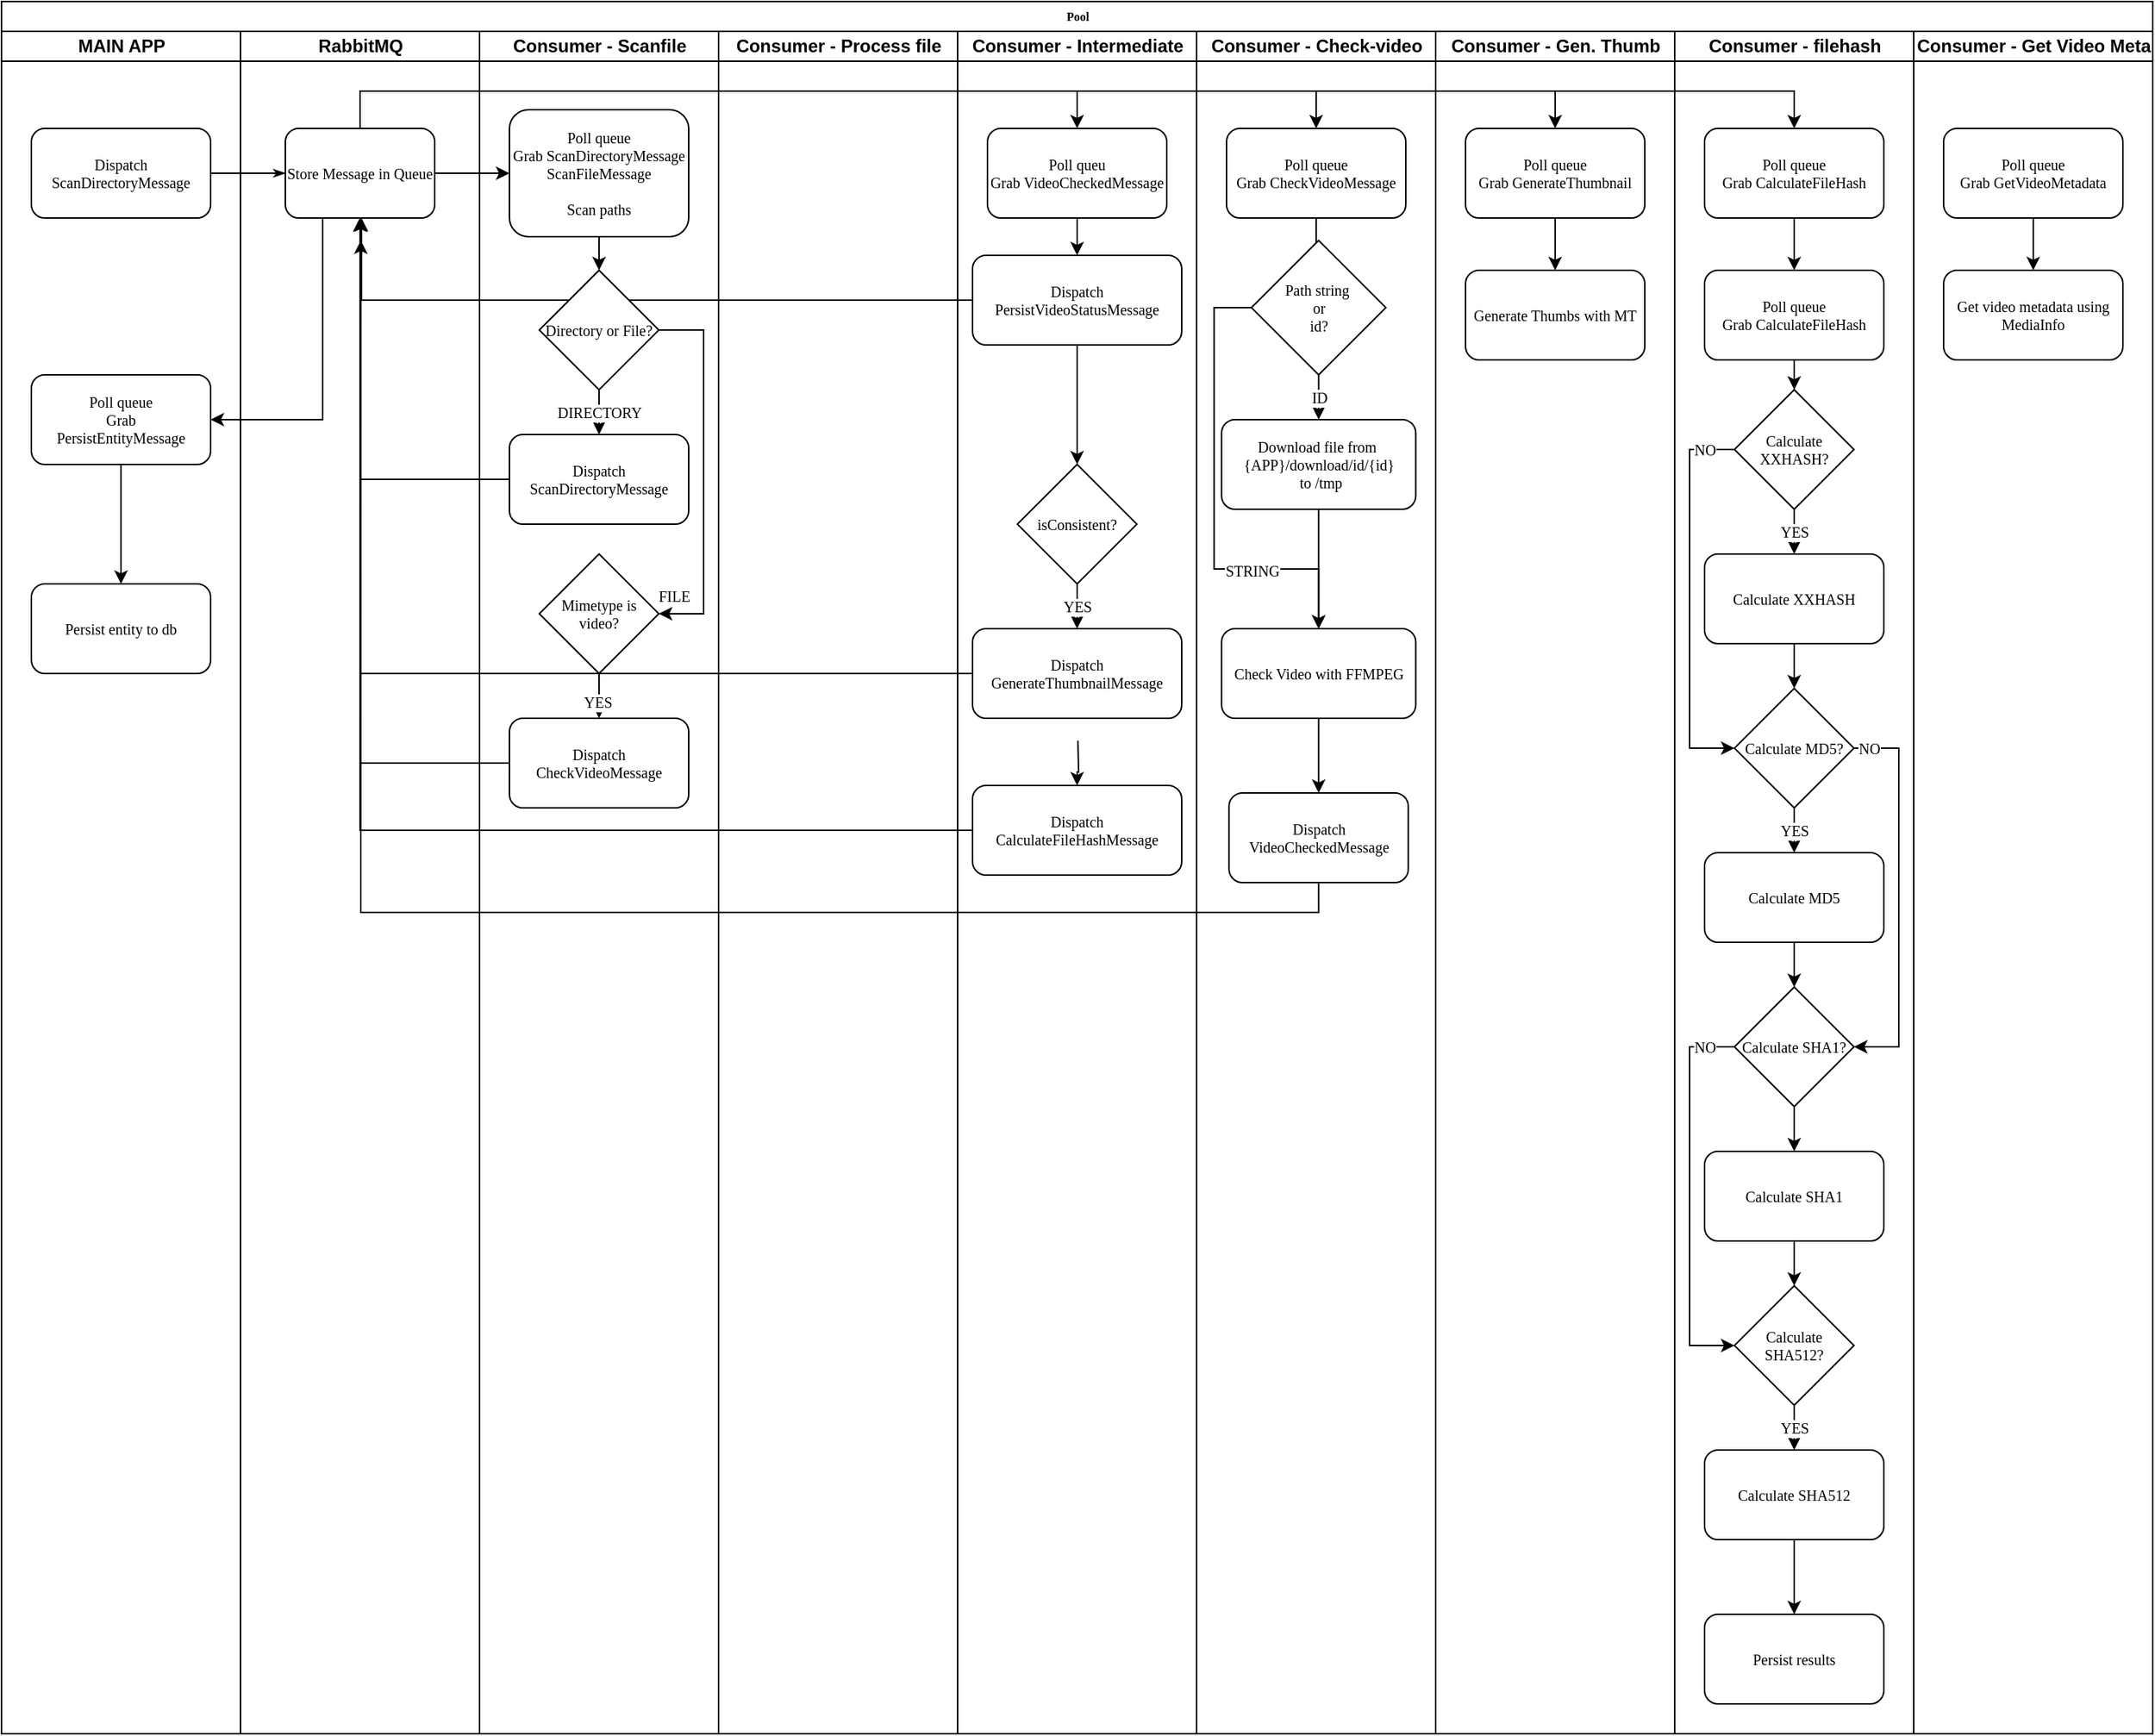<mxfile version="12.4.7" type="github">
  <diagram name="Page-1" id="74e2e168-ea6b-b213-b513-2b3c1d86103e">
    <mxGraphModel dx="1422" dy="794" grid="1" gridSize="10" guides="1" tooltips="1" connect="1" arrows="1" fold="1" page="1" pageScale="1" pageWidth="1100" pageHeight="850" background="#ffffff" math="0" shadow="0">
      <root>
        <mxCell id="0"/>
        <mxCell id="1" parent="0"/>
        <mxCell id="77e6c97f196da883-1" value="Pool" style="swimlane;html=1;childLayout=stackLayout;startSize=20;rounded=0;shadow=0;labelBackgroundColor=none;strokeWidth=1;fontFamily=Verdana;fontSize=8;align=center;" parent="1" vertex="1">
          <mxGeometry x="70" y="40" width="1440" height="1160" as="geometry">
            <mxRectangle x="70" y="40" width="50" height="20" as="alternateBounds"/>
          </mxGeometry>
        </mxCell>
        <mxCell id="qdspiaGit16O1uBQU0Bo-35" style="edgeStyle=orthogonalEdgeStyle;rounded=0;orthogonalLoop=1;jettySize=auto;html=1;fontFamily=Verdana;fontSize=10;exitX=0.5;exitY=1;exitDx=0;exitDy=0;" edge="1" parent="77e6c97f196da883-1" source="qdspiaGit16O1uBQU0Bo-33">
          <mxGeometry relative="1" as="geometry">
            <mxPoint x="821.68" y="575.118" as="sourcePoint"/>
            <mxPoint x="240.529" y="160" as="targetPoint"/>
            <Array as="points">
              <mxPoint x="882" y="610"/>
              <mxPoint x="241" y="610"/>
            </Array>
          </mxGeometry>
        </mxCell>
        <mxCell id="qdspiaGit16O1uBQU0Bo-42" style="edgeStyle=orthogonalEdgeStyle;rounded=0;orthogonalLoop=1;jettySize=auto;html=1;fontFamily=Verdana;fontSize=10;" edge="1" parent="77e6c97f196da883-1" source="qdspiaGit16O1uBQU0Bo-40" target="77e6c97f196da883-11">
          <mxGeometry relative="1" as="geometry">
            <Array as="points">
              <mxPoint x="241" y="200"/>
            </Array>
          </mxGeometry>
        </mxCell>
        <mxCell id="77e6c97f196da883-2" value="MAIN APP" style="swimlane;html=1;startSize=20;" parent="77e6c97f196da883-1" vertex="1">
          <mxGeometry y="20" width="160" height="1140" as="geometry"/>
        </mxCell>
        <mxCell id="77e6c97f196da883-8" value="Dispatch ScanDirectoryMessage" style="rounded=1;whiteSpace=wrap;html=1;shadow=0;labelBackgroundColor=none;strokeWidth=1;fontFamily=Verdana;fontSize=10;align=center;" parent="77e6c97f196da883-2" vertex="1">
          <mxGeometry x="20" y="65" width="120" height="60" as="geometry"/>
        </mxCell>
        <mxCell id="qdspiaGit16O1uBQU0Bo-89" value="" style="edgeStyle=orthogonalEdgeStyle;rounded=0;orthogonalLoop=1;jettySize=auto;html=1;fontFamily=Verdana;fontSize=10;" edge="1" parent="77e6c97f196da883-2" source="qdspiaGit16O1uBQU0Bo-86" target="qdspiaGit16O1uBQU0Bo-88">
          <mxGeometry relative="1" as="geometry"/>
        </mxCell>
        <mxCell id="qdspiaGit16O1uBQU0Bo-86" value="Poll queue&lt;br&gt;Grab&lt;br&gt;PersistEntityMessage" style="rounded=1;whiteSpace=wrap;html=1;fontFamily=Verdana;fontSize=10;" vertex="1" parent="77e6c97f196da883-2">
          <mxGeometry x="20" y="230" width="120" height="60" as="geometry"/>
        </mxCell>
        <mxCell id="qdspiaGit16O1uBQU0Bo-88" value="Persist entity to db" style="rounded=1;whiteSpace=wrap;html=1;fontFamily=Verdana;fontSize=10;" vertex="1" parent="77e6c97f196da883-2">
          <mxGeometry x="20" y="370" width="120" height="60" as="geometry"/>
        </mxCell>
        <mxCell id="77e6c97f196da883-26" style="edgeStyle=orthogonalEdgeStyle;rounded=1;html=1;labelBackgroundColor=none;startArrow=none;startFill=0;startSize=5;endArrow=classicThin;endFill=1;endSize=5;jettySize=auto;orthogonalLoop=1;strokeWidth=1;fontFamily=Verdana;fontSize=8" parent="77e6c97f196da883-1" source="77e6c97f196da883-8" target="77e6c97f196da883-11" edge="1">
          <mxGeometry relative="1" as="geometry"/>
        </mxCell>
        <mxCell id="77e6c97f196da883-3" value="RabbitMQ" style="swimlane;html=1;startSize=20;" parent="77e6c97f196da883-1" vertex="1">
          <mxGeometry x="160" y="20" width="160" height="1140" as="geometry"/>
        </mxCell>
        <mxCell id="77e6c97f196da883-11" value="Store Message in Queue" style="rounded=1;whiteSpace=wrap;html=1;shadow=0;labelBackgroundColor=none;strokeWidth=1;fontFamily=Verdana;fontSize=10;align=center;" parent="77e6c97f196da883-3" vertex="1">
          <mxGeometry x="30" y="65" width="100" height="60" as="geometry"/>
        </mxCell>
        <mxCell id="77e6c97f196da883-4" value="Consumer - Scanfile" style="swimlane;html=1;startSize=20;" parent="77e6c97f196da883-1" vertex="1">
          <mxGeometry x="320" y="20" width="160" height="1140" as="geometry"/>
        </mxCell>
        <mxCell id="qdspiaGit16O1uBQU0Bo-10" value="" style="edgeStyle=orthogonalEdgeStyle;rounded=0;orthogonalLoop=1;jettySize=auto;html=1;fontFamily=Verdana;fontSize=8;" edge="1" parent="77e6c97f196da883-4" source="qdspiaGit16O1uBQU0Bo-5" target="qdspiaGit16O1uBQU0Bo-9">
          <mxGeometry relative="1" as="geometry"/>
        </mxCell>
        <mxCell id="qdspiaGit16O1uBQU0Bo-5" value="Poll queue &lt;br style=&quot;font-size: 10px;&quot;&gt;Grab ScanDirectoryMessage ScanFileMessage&lt;br style=&quot;font-size: 10px;&quot;&gt;&lt;br style=&quot;font-size: 10px;&quot;&gt;Scan paths" style="rounded=1;whiteSpace=wrap;html=1;fontFamily=Verdana;fontSize=10;" vertex="1" parent="77e6c97f196da883-4">
          <mxGeometry x="20" y="52.5" width="120" height="85" as="geometry"/>
        </mxCell>
        <mxCell id="qdspiaGit16O1uBQU0Bo-12" value="DIRECTORY" style="edgeStyle=orthogonalEdgeStyle;rounded=0;orthogonalLoop=1;jettySize=auto;html=1;fontFamily=Verdana;fontSize=10;" edge="1" parent="77e6c97f196da883-4" source="qdspiaGit16O1uBQU0Bo-9" target="qdspiaGit16O1uBQU0Bo-11">
          <mxGeometry relative="1" as="geometry"/>
        </mxCell>
        <mxCell id="qdspiaGit16O1uBQU0Bo-16" style="edgeStyle=orthogonalEdgeStyle;rounded=0;orthogonalLoop=1;jettySize=auto;html=1;fontFamily=Verdana;fontSize=8;" edge="1" parent="77e6c97f196da883-4" source="qdspiaGit16O1uBQU0Bo-9" target="qdspiaGit16O1uBQU0Bo-18">
          <mxGeometry relative="1" as="geometry">
            <mxPoint x="90" y="410" as="targetPoint"/>
            <Array as="points">
              <mxPoint x="150" y="200"/>
              <mxPoint x="150" y="390"/>
            </Array>
          </mxGeometry>
        </mxCell>
        <mxCell id="qdspiaGit16O1uBQU0Bo-17" value="FILE" style="text;html=1;align=center;verticalAlign=middle;resizable=0;points=[];labelBackgroundColor=#ffffff;fontSize=10;fontFamily=Verdana;" vertex="1" connectable="0" parent="qdspiaGit16O1uBQU0Bo-16">
          <mxGeometry x="0.641" y="2" relative="1" as="geometry">
            <mxPoint x="-22" y="3" as="offset"/>
          </mxGeometry>
        </mxCell>
        <mxCell id="qdspiaGit16O1uBQU0Bo-9" value="Directory or File?" style="rhombus;whiteSpace=wrap;html=1;fontFamily=Verdana;fontSize=10;" vertex="1" parent="77e6c97f196da883-4">
          <mxGeometry x="40" y="160" width="80" height="80" as="geometry"/>
        </mxCell>
        <mxCell id="qdspiaGit16O1uBQU0Bo-11" value="Dispatch ScanDirectoryMessage" style="rounded=1;whiteSpace=wrap;html=1;fontFamily=Verdana;fontSize=10;" vertex="1" parent="77e6c97f196da883-4">
          <mxGeometry x="20" y="270" width="120" height="60" as="geometry"/>
        </mxCell>
        <mxCell id="qdspiaGit16O1uBQU0Bo-15" value="Dispatch CheckVideoMessage" style="rounded=1;whiteSpace=wrap;html=1;fontFamily=Verdana;fontSize=10;" vertex="1" parent="77e6c97f196da883-4">
          <mxGeometry x="20" y="460" width="120" height="60" as="geometry"/>
        </mxCell>
        <mxCell id="qdspiaGit16O1uBQU0Bo-19" style="edgeStyle=orthogonalEdgeStyle;rounded=0;orthogonalLoop=1;jettySize=auto;html=1;fontFamily=Verdana;fontSize=10;" edge="1" parent="77e6c97f196da883-4" source="qdspiaGit16O1uBQU0Bo-18" target="qdspiaGit16O1uBQU0Bo-15">
          <mxGeometry relative="1" as="geometry"/>
        </mxCell>
        <mxCell id="qdspiaGit16O1uBQU0Bo-20" value="YES" style="text;html=1;align=center;verticalAlign=middle;resizable=0;points=[];labelBackgroundColor=#ffffff;fontSize=10;fontFamily=Verdana;" vertex="1" connectable="0" parent="qdspiaGit16O1uBQU0Bo-19">
          <mxGeometry x="-0.25" y="-1" relative="1" as="geometry">
            <mxPoint as="offset"/>
          </mxGeometry>
        </mxCell>
        <mxCell id="qdspiaGit16O1uBQU0Bo-18" value="Mimetype is video?" style="rhombus;whiteSpace=wrap;html=1;fontFamily=Verdana;fontSize=10;" vertex="1" parent="77e6c97f196da883-4">
          <mxGeometry x="40" y="350" width="80" height="80" as="geometry"/>
        </mxCell>
        <mxCell id="77e6c97f196da883-5" value="Consumer - Process file" style="swimlane;html=1;startSize=20;" parent="77e6c97f196da883-1" vertex="1">
          <mxGeometry x="480" y="20" width="160" height="1140" as="geometry">
            <mxRectangle x="480" y="20" width="30" height="1430" as="alternateBounds"/>
          </mxGeometry>
        </mxCell>
        <mxCell id="77e6c97f196da883-6" value="Consumer - Intermediate" style="swimlane;html=1;startSize=20;" parent="77e6c97f196da883-1" vertex="1">
          <mxGeometry x="640" y="20" width="160" height="1140" as="geometry">
            <mxRectangle x="640" y="20" width="30" height="1430" as="alternateBounds"/>
          </mxGeometry>
        </mxCell>
        <mxCell id="qdspiaGit16O1uBQU0Bo-41" value="" style="edgeStyle=orthogonalEdgeStyle;rounded=0;orthogonalLoop=1;jettySize=auto;html=1;fontFamily=Verdana;fontSize=10;" edge="1" parent="77e6c97f196da883-6" source="qdspiaGit16O1uBQU0Bo-38" target="qdspiaGit16O1uBQU0Bo-40">
          <mxGeometry relative="1" as="geometry"/>
        </mxCell>
        <mxCell id="qdspiaGit16O1uBQU0Bo-38" value="Poll queu&lt;br&gt;Grab VideoCheckedMessage" style="rounded=1;whiteSpace=wrap;html=1;fontFamily=Verdana;fontSize=10;" vertex="1" parent="77e6c97f196da883-6">
          <mxGeometry x="20" y="65" width="120" height="60" as="geometry"/>
        </mxCell>
        <mxCell id="qdspiaGit16O1uBQU0Bo-44" value="" style="edgeStyle=orthogonalEdgeStyle;rounded=0;orthogonalLoop=1;jettySize=auto;html=1;fontFamily=Verdana;fontSize=10;" edge="1" parent="77e6c97f196da883-6" source="qdspiaGit16O1uBQU0Bo-40" target="qdspiaGit16O1uBQU0Bo-43">
          <mxGeometry relative="1" as="geometry"/>
        </mxCell>
        <mxCell id="qdspiaGit16O1uBQU0Bo-40" value="Dispatch PersistVideoStatusMessage" style="rounded=1;whiteSpace=wrap;html=1;fontFamily=Verdana;fontSize=10;" vertex="1" parent="77e6c97f196da883-6">
          <mxGeometry x="10" y="150" width="140" height="60" as="geometry"/>
        </mxCell>
        <mxCell id="qdspiaGit16O1uBQU0Bo-48" value="YES" style="edgeStyle=orthogonalEdgeStyle;rounded=0;orthogonalLoop=1;jettySize=auto;html=1;fontFamily=Verdana;fontSize=10;" edge="1" parent="77e6c97f196da883-6" source="qdspiaGit16O1uBQU0Bo-43" target="qdspiaGit16O1uBQU0Bo-45">
          <mxGeometry relative="1" as="geometry"/>
        </mxCell>
        <mxCell id="qdspiaGit16O1uBQU0Bo-43" value="isConsistent?" style="rhombus;whiteSpace=wrap;html=1;fontFamily=Verdana;fontSize=10;" vertex="1" parent="77e6c97f196da883-6">
          <mxGeometry x="40" y="290" width="80" height="80" as="geometry"/>
        </mxCell>
        <mxCell id="qdspiaGit16O1uBQU0Bo-47" value="" style="edgeStyle=orthogonalEdgeStyle;rounded=0;orthogonalLoop=1;jettySize=auto;html=1;fontFamily=Verdana;fontSize=10;" edge="1" parent="77e6c97f196da883-6" target="qdspiaGit16O1uBQU0Bo-46">
          <mxGeometry relative="1" as="geometry">
            <mxPoint x="80.529" y="475.0" as="sourcePoint"/>
          </mxGeometry>
        </mxCell>
        <mxCell id="qdspiaGit16O1uBQU0Bo-45" value="Dispatch GenerateThumbnailMessage" style="rounded=1;whiteSpace=wrap;html=1;fontFamily=Verdana;fontSize=10;" vertex="1" parent="77e6c97f196da883-6">
          <mxGeometry x="10" y="400" width="140" height="60" as="geometry"/>
        </mxCell>
        <mxCell id="qdspiaGit16O1uBQU0Bo-46" value="Dispatch CalculateFileHashMessage" style="rounded=1;whiteSpace=wrap;html=1;fontFamily=Verdana;fontSize=10;" vertex="1" parent="77e6c97f196da883-6">
          <mxGeometry x="10" y="505" width="140" height="60" as="geometry"/>
        </mxCell>
        <mxCell id="77e6c97f196da883-7" value="Consumer - Check-video" style="swimlane;html=1;startSize=20;" parent="77e6c97f196da883-1" vertex="1">
          <mxGeometry x="800" y="20" width="160" height="1140" as="geometry"/>
        </mxCell>
        <mxCell id="qdspiaGit16O1uBQU0Bo-25" value="" style="edgeStyle=orthogonalEdgeStyle;rounded=0;orthogonalLoop=1;jettySize=auto;html=1;fontFamily=Verdana;fontSize=10;" edge="1" parent="77e6c97f196da883-7" source="qdspiaGit16O1uBQU0Bo-22" target="qdspiaGit16O1uBQU0Bo-24">
          <mxGeometry relative="1" as="geometry"/>
        </mxCell>
        <mxCell id="qdspiaGit16O1uBQU0Bo-22" value="Poll queue&lt;br&gt;Grab CheckVideoMessage" style="rounded=1;whiteSpace=wrap;html=1;fontFamily=Verdana;fontSize=10;" vertex="1" parent="77e6c97f196da883-7">
          <mxGeometry x="20" y="65" width="120" height="60" as="geometry"/>
        </mxCell>
        <mxCell id="qdspiaGit16O1uBQU0Bo-27" value="ID" style="edgeStyle=orthogonalEdgeStyle;rounded=0;orthogonalLoop=1;jettySize=auto;html=1;fontFamily=Verdana;fontSize=10;" edge="1" parent="77e6c97f196da883-7" source="qdspiaGit16O1uBQU0Bo-24" target="qdspiaGit16O1uBQU0Bo-26">
          <mxGeometry relative="1" as="geometry"/>
        </mxCell>
        <mxCell id="qdspiaGit16O1uBQU0Bo-31" style="edgeStyle=orthogonalEdgeStyle;rounded=0;orthogonalLoop=1;jettySize=auto;html=1;fontFamily=Verdana;fontSize=10;entryX=0.5;entryY=0;entryDx=0;entryDy=0;" edge="1" parent="77e6c97f196da883-7" source="qdspiaGit16O1uBQU0Bo-24" target="qdspiaGit16O1uBQU0Bo-28">
          <mxGeometry relative="1" as="geometry">
            <mxPoint x="36.68" y="370" as="targetPoint"/>
            <Array as="points">
              <mxPoint x="11.68" y="185"/>
              <mxPoint x="11.68" y="360"/>
              <mxPoint x="81.68" y="360"/>
            </Array>
          </mxGeometry>
        </mxCell>
        <mxCell id="qdspiaGit16O1uBQU0Bo-32" value="STRING" style="text;html=1;align=center;verticalAlign=middle;resizable=0;points=[];labelBackgroundColor=#ffffff;fontSize=10;fontFamily=Verdana;" vertex="1" connectable="0" parent="qdspiaGit16O1uBQU0Bo-31">
          <mxGeometry x="-0.692" y="3" relative="1" as="geometry">
            <mxPoint x="22" y="153.17" as="offset"/>
          </mxGeometry>
        </mxCell>
        <mxCell id="qdspiaGit16O1uBQU0Bo-24" value="Path string&amp;nbsp;&lt;br&gt;or&lt;br&gt;id?" style="rhombus;whiteSpace=wrap;html=1;fontFamily=Verdana;fontSize=10;" vertex="1" parent="77e6c97f196da883-7">
          <mxGeometry x="36.68" y="140" width="90" height="90" as="geometry"/>
        </mxCell>
        <mxCell id="qdspiaGit16O1uBQU0Bo-29" value="" style="edgeStyle=orthogonalEdgeStyle;rounded=0;orthogonalLoop=1;jettySize=auto;html=1;fontFamily=Verdana;fontSize=10;" edge="1" parent="77e6c97f196da883-7" source="qdspiaGit16O1uBQU0Bo-26" target="qdspiaGit16O1uBQU0Bo-28">
          <mxGeometry relative="1" as="geometry"/>
        </mxCell>
        <mxCell id="qdspiaGit16O1uBQU0Bo-26" value="Download file from&amp;nbsp;&lt;br&gt;{APP}/download/id/{id}&lt;br&gt;&amp;nbsp;to /tmp" style="rounded=1;whiteSpace=wrap;html=1;fontFamily=Verdana;fontSize=10;" vertex="1" parent="77e6c97f196da883-7">
          <mxGeometry x="16.68" y="260" width="130" height="60" as="geometry"/>
        </mxCell>
        <mxCell id="qdspiaGit16O1uBQU0Bo-34" value="" style="edgeStyle=orthogonalEdgeStyle;rounded=0;orthogonalLoop=1;jettySize=auto;html=1;fontFamily=Verdana;fontSize=10;" edge="1" parent="77e6c97f196da883-7" source="qdspiaGit16O1uBQU0Bo-28" target="qdspiaGit16O1uBQU0Bo-33">
          <mxGeometry relative="1" as="geometry"/>
        </mxCell>
        <mxCell id="qdspiaGit16O1uBQU0Bo-28" value="Check Video with FFMPEG" style="rounded=1;whiteSpace=wrap;html=1;fontFamily=Verdana;fontSize=10;" vertex="1" parent="77e6c97f196da883-7">
          <mxGeometry x="16.68" y="400" width="130" height="60" as="geometry"/>
        </mxCell>
        <mxCell id="qdspiaGit16O1uBQU0Bo-33" value="Dispatch VideoCheckedMessage" style="rounded=1;whiteSpace=wrap;html=1;fontFamily=Verdana;fontSize=10;" vertex="1" parent="77e6c97f196da883-7">
          <mxGeometry x="21.68" y="510" width="120" height="60" as="geometry"/>
        </mxCell>
        <mxCell id="qdspiaGit16O1uBQU0Bo-1" value="Consumer - Gen. Thumb" style="swimlane;html=1;startSize=20;" vertex="1" parent="77e6c97f196da883-1">
          <mxGeometry x="960" y="20" width="160" height="1140" as="geometry"/>
        </mxCell>
        <mxCell id="qdspiaGit16O1uBQU0Bo-55" value="" style="edgeStyle=orthogonalEdgeStyle;rounded=0;orthogonalLoop=1;jettySize=auto;html=1;fontFamily=Verdana;fontSize=10;" edge="1" parent="qdspiaGit16O1uBQU0Bo-1" source="qdspiaGit16O1uBQU0Bo-52" target="qdspiaGit16O1uBQU0Bo-54">
          <mxGeometry relative="1" as="geometry"/>
        </mxCell>
        <mxCell id="qdspiaGit16O1uBQU0Bo-52" value="Poll queue&lt;br&gt;Grab GenerateThumbnail" style="rounded=1;whiteSpace=wrap;html=1;fontFamily=Verdana;fontSize=10;" vertex="1" parent="qdspiaGit16O1uBQU0Bo-1">
          <mxGeometry x="20" y="65" width="120" height="60" as="geometry"/>
        </mxCell>
        <mxCell id="qdspiaGit16O1uBQU0Bo-54" value="Generate Thumbs with MT" style="rounded=1;whiteSpace=wrap;html=1;fontFamily=Verdana;fontSize=10;" vertex="1" parent="qdspiaGit16O1uBQU0Bo-1">
          <mxGeometry x="20" y="160" width="120" height="60" as="geometry"/>
        </mxCell>
        <mxCell id="qdspiaGit16O1uBQU0Bo-6" value="" style="edgeStyle=orthogonalEdgeStyle;rounded=0;orthogonalLoop=1;jettySize=auto;html=1;fontFamily=Verdana;fontSize=8;" edge="1" parent="77e6c97f196da883-1" source="77e6c97f196da883-11" target="qdspiaGit16O1uBQU0Bo-5">
          <mxGeometry relative="1" as="geometry"/>
        </mxCell>
        <mxCell id="qdspiaGit16O1uBQU0Bo-13" style="edgeStyle=orthogonalEdgeStyle;rounded=0;orthogonalLoop=1;jettySize=auto;html=1;fontFamily=Verdana;fontSize=8;" edge="1" parent="77e6c97f196da883-1" source="qdspiaGit16O1uBQU0Bo-11" target="77e6c97f196da883-11">
          <mxGeometry relative="1" as="geometry"/>
        </mxCell>
        <mxCell id="qdspiaGit16O1uBQU0Bo-21" style="edgeStyle=orthogonalEdgeStyle;rounded=0;orthogonalLoop=1;jettySize=auto;html=1;entryX=0.5;entryY=1;entryDx=0;entryDy=0;fontFamily=Verdana;fontSize=10;" edge="1" parent="77e6c97f196da883-1" source="qdspiaGit16O1uBQU0Bo-15" target="77e6c97f196da883-11">
          <mxGeometry relative="1" as="geometry"/>
        </mxCell>
        <mxCell id="qdspiaGit16O1uBQU0Bo-23" style="edgeStyle=orthogonalEdgeStyle;rounded=0;orthogonalLoop=1;jettySize=auto;html=1;fontFamily=Verdana;fontSize=10;entryX=0.5;entryY=0;entryDx=0;entryDy=0;" edge="1" parent="77e6c97f196da883-1" source="77e6c97f196da883-11" target="qdspiaGit16O1uBQU0Bo-22">
          <mxGeometry relative="1" as="geometry">
            <Array as="points">
              <mxPoint x="240" y="60"/>
              <mxPoint x="880" y="60"/>
            </Array>
          </mxGeometry>
        </mxCell>
        <mxCell id="qdspiaGit16O1uBQU0Bo-39" style="edgeStyle=orthogonalEdgeStyle;rounded=0;orthogonalLoop=1;jettySize=auto;html=1;entryX=0.5;entryY=0;entryDx=0;entryDy=0;fontFamily=Verdana;fontSize=10;" edge="1" parent="77e6c97f196da883-1" source="77e6c97f196da883-11" target="qdspiaGit16O1uBQU0Bo-38">
          <mxGeometry relative="1" as="geometry">
            <Array as="points">
              <mxPoint x="240" y="60"/>
              <mxPoint x="720" y="60"/>
            </Array>
          </mxGeometry>
        </mxCell>
        <mxCell id="qdspiaGit16O1uBQU0Bo-49" style="edgeStyle=orthogonalEdgeStyle;rounded=0;orthogonalLoop=1;jettySize=auto;html=1;entryX=0.5;entryY=1;entryDx=0;entryDy=0;fontFamily=Verdana;fontSize=10;" edge="1" parent="77e6c97f196da883-1" source="qdspiaGit16O1uBQU0Bo-45" target="77e6c97f196da883-11">
          <mxGeometry relative="1" as="geometry"/>
        </mxCell>
        <mxCell id="qdspiaGit16O1uBQU0Bo-50" style="edgeStyle=orthogonalEdgeStyle;rounded=0;orthogonalLoop=1;jettySize=auto;html=1;fontFamily=Verdana;fontSize=10;" edge="1" parent="77e6c97f196da883-1" source="qdspiaGit16O1uBQU0Bo-46" target="77e6c97f196da883-11">
          <mxGeometry relative="1" as="geometry"/>
        </mxCell>
        <mxCell id="qdspiaGit16O1uBQU0Bo-53" style="edgeStyle=orthogonalEdgeStyle;rounded=0;orthogonalLoop=1;jettySize=auto;html=1;entryX=0.5;entryY=0;entryDx=0;entryDy=0;fontFamily=Verdana;fontSize=10;" edge="1" parent="77e6c97f196da883-1" source="77e6c97f196da883-11" target="qdspiaGit16O1uBQU0Bo-52">
          <mxGeometry relative="1" as="geometry">
            <Array as="points">
              <mxPoint x="240" y="60"/>
              <mxPoint x="1040" y="60"/>
            </Array>
          </mxGeometry>
        </mxCell>
        <mxCell id="qdspiaGit16O1uBQU0Bo-57" style="edgeStyle=orthogonalEdgeStyle;rounded=0;orthogonalLoop=1;jettySize=auto;html=1;fontFamily=Verdana;fontSize=10;" edge="1" parent="77e6c97f196da883-1" source="77e6c97f196da883-11" target="qdspiaGit16O1uBQU0Bo-56">
          <mxGeometry relative="1" as="geometry">
            <Array as="points">
              <mxPoint x="240" y="60"/>
              <mxPoint x="1200" y="60"/>
            </Array>
          </mxGeometry>
        </mxCell>
        <mxCell id="qdspiaGit16O1uBQU0Bo-3" value="Consumer - filehash" style="swimlane;html=1;startSize=20;" vertex="1" parent="77e6c97f196da883-1">
          <mxGeometry x="1120" y="20" width="160" height="1140" as="geometry"/>
        </mxCell>
        <mxCell id="qdspiaGit16O1uBQU0Bo-59" value="" style="edgeStyle=orthogonalEdgeStyle;rounded=0;orthogonalLoop=1;jettySize=auto;html=1;fontFamily=Verdana;fontSize=10;" edge="1" parent="qdspiaGit16O1uBQU0Bo-3" source="qdspiaGit16O1uBQU0Bo-56" target="qdspiaGit16O1uBQU0Bo-58">
          <mxGeometry relative="1" as="geometry"/>
        </mxCell>
        <mxCell id="qdspiaGit16O1uBQU0Bo-56" value="Poll queue&lt;br&gt;Grab CalculateFileHash" style="rounded=1;whiteSpace=wrap;html=1;fontFamily=Verdana;fontSize=10;" vertex="1" parent="qdspiaGit16O1uBQU0Bo-3">
          <mxGeometry x="20" y="65" width="120" height="60" as="geometry"/>
        </mxCell>
        <mxCell id="qdspiaGit16O1uBQU0Bo-72" value="" style="edgeStyle=orthogonalEdgeStyle;rounded=0;orthogonalLoop=1;jettySize=auto;html=1;fontFamily=Verdana;fontSize=10;" edge="1" parent="qdspiaGit16O1uBQU0Bo-3" source="qdspiaGit16O1uBQU0Bo-58" target="qdspiaGit16O1uBQU0Bo-60">
          <mxGeometry relative="1" as="geometry"/>
        </mxCell>
        <mxCell id="qdspiaGit16O1uBQU0Bo-58" value="Poll queue&lt;br&gt;Grab CalculateFileHash" style="rounded=1;whiteSpace=wrap;html=1;fontFamily=Verdana;fontSize=10;" vertex="1" parent="qdspiaGit16O1uBQU0Bo-3">
          <mxGeometry x="20" y="160" width="120" height="60" as="geometry"/>
        </mxCell>
        <mxCell id="qdspiaGit16O1uBQU0Bo-73" value="YES" style="edgeStyle=orthogonalEdgeStyle;rounded=0;orthogonalLoop=1;jettySize=auto;html=1;fontFamily=Verdana;fontSize=10;" edge="1" parent="qdspiaGit16O1uBQU0Bo-3" source="qdspiaGit16O1uBQU0Bo-60" target="qdspiaGit16O1uBQU0Bo-61">
          <mxGeometry relative="1" as="geometry"/>
        </mxCell>
        <mxCell id="qdspiaGit16O1uBQU0Bo-78" style="edgeStyle=orthogonalEdgeStyle;rounded=0;orthogonalLoop=1;jettySize=auto;html=1;entryX=0;entryY=0.5;entryDx=0;entryDy=0;fontFamily=Verdana;fontSize=10;" edge="1" parent="qdspiaGit16O1uBQU0Bo-3" source="qdspiaGit16O1uBQU0Bo-60" target="qdspiaGit16O1uBQU0Bo-62">
          <mxGeometry relative="1" as="geometry">
            <Array as="points">
              <mxPoint x="10" y="280"/>
              <mxPoint x="10" y="480"/>
            </Array>
          </mxGeometry>
        </mxCell>
        <mxCell id="qdspiaGit16O1uBQU0Bo-79" value="NO" style="text;html=1;align=center;verticalAlign=middle;resizable=0;points=[];labelBackgroundColor=#ffffff;fontSize=10;fontFamily=Verdana;" vertex="1" connectable="0" parent="qdspiaGit16O1uBQU0Bo-78">
          <mxGeometry x="0.339" y="2" relative="1" as="geometry">
            <mxPoint x="8" y="-144" as="offset"/>
          </mxGeometry>
        </mxCell>
        <mxCell id="qdspiaGit16O1uBQU0Bo-60" value="Calculate&lt;br&gt;XXHASH?" style="rhombus;whiteSpace=wrap;html=1;fontFamily=Verdana;fontSize=10;" vertex="1" parent="qdspiaGit16O1uBQU0Bo-3">
          <mxGeometry x="40" y="240" width="80" height="80" as="geometry"/>
        </mxCell>
        <mxCell id="qdspiaGit16O1uBQU0Bo-74" value="" style="edgeStyle=orthogonalEdgeStyle;rounded=0;orthogonalLoop=1;jettySize=auto;html=1;fontFamily=Verdana;fontSize=10;" edge="1" parent="qdspiaGit16O1uBQU0Bo-3" source="qdspiaGit16O1uBQU0Bo-61" target="qdspiaGit16O1uBQU0Bo-62">
          <mxGeometry relative="1" as="geometry"/>
        </mxCell>
        <mxCell id="qdspiaGit16O1uBQU0Bo-61" value="Calculate XXHASH" style="rounded=1;whiteSpace=wrap;html=1;fontFamily=Verdana;fontSize=10;" vertex="1" parent="qdspiaGit16O1uBQU0Bo-3">
          <mxGeometry x="20" y="350" width="120" height="60" as="geometry"/>
        </mxCell>
        <mxCell id="qdspiaGit16O1uBQU0Bo-75" value="YES" style="edgeStyle=orthogonalEdgeStyle;rounded=0;orthogonalLoop=1;jettySize=auto;html=1;fontFamily=Verdana;fontSize=10;" edge="1" parent="qdspiaGit16O1uBQU0Bo-3" source="qdspiaGit16O1uBQU0Bo-62" target="qdspiaGit16O1uBQU0Bo-63">
          <mxGeometry relative="1" as="geometry"/>
        </mxCell>
        <mxCell id="qdspiaGit16O1uBQU0Bo-80" value="NO" style="edgeStyle=orthogonalEdgeStyle;rounded=0;orthogonalLoop=1;jettySize=auto;html=1;entryX=1;entryY=0.5;entryDx=0;entryDy=0;fontFamily=Verdana;fontSize=10;" edge="1" parent="qdspiaGit16O1uBQU0Bo-3" source="qdspiaGit16O1uBQU0Bo-62" target="qdspiaGit16O1uBQU0Bo-64">
          <mxGeometry x="-0.923" relative="1" as="geometry">
            <Array as="points">
              <mxPoint x="150" y="480"/>
              <mxPoint x="150" y="680"/>
            </Array>
            <mxPoint as="offset"/>
          </mxGeometry>
        </mxCell>
        <mxCell id="qdspiaGit16O1uBQU0Bo-62" value="Calculate MD5?" style="rhombus;whiteSpace=wrap;html=1;fontFamily=Verdana;fontSize=10;" vertex="1" parent="qdspiaGit16O1uBQU0Bo-3">
          <mxGeometry x="40" y="440" width="80" height="80" as="geometry"/>
        </mxCell>
        <mxCell id="qdspiaGit16O1uBQU0Bo-76" value="" style="edgeStyle=orthogonalEdgeStyle;rounded=0;orthogonalLoop=1;jettySize=auto;html=1;fontFamily=Verdana;fontSize=10;" edge="1" parent="qdspiaGit16O1uBQU0Bo-3" source="qdspiaGit16O1uBQU0Bo-63" target="qdspiaGit16O1uBQU0Bo-64">
          <mxGeometry relative="1" as="geometry"/>
        </mxCell>
        <mxCell id="qdspiaGit16O1uBQU0Bo-63" value="Calculate MD5" style="rounded=1;whiteSpace=wrap;html=1;fontFamily=Verdana;fontSize=10;" vertex="1" parent="qdspiaGit16O1uBQU0Bo-3">
          <mxGeometry x="20" y="550" width="120" height="60" as="geometry"/>
        </mxCell>
        <mxCell id="qdspiaGit16O1uBQU0Bo-77" value="" style="edgeStyle=orthogonalEdgeStyle;rounded=0;orthogonalLoop=1;jettySize=auto;html=1;fontFamily=Verdana;fontSize=10;" edge="1" parent="qdspiaGit16O1uBQU0Bo-3" source="qdspiaGit16O1uBQU0Bo-64" target="qdspiaGit16O1uBQU0Bo-65">
          <mxGeometry relative="1" as="geometry"/>
        </mxCell>
        <mxCell id="qdspiaGit16O1uBQU0Bo-81" value="NO" style="edgeStyle=orthogonalEdgeStyle;rounded=0;orthogonalLoop=1;jettySize=auto;html=1;entryX=0;entryY=0.5;entryDx=0;entryDy=0;fontFamily=Verdana;fontSize=10;" edge="1" parent="qdspiaGit16O1uBQU0Bo-3" source="qdspiaGit16O1uBQU0Bo-64" target="qdspiaGit16O1uBQU0Bo-66">
          <mxGeometry x="-0.846" relative="1" as="geometry">
            <Array as="points">
              <mxPoint x="10" y="680"/>
              <mxPoint x="10" y="880"/>
            </Array>
            <mxPoint as="offset"/>
          </mxGeometry>
        </mxCell>
        <mxCell id="qdspiaGit16O1uBQU0Bo-64" value="Calculate SHA1?" style="rhombus;whiteSpace=wrap;html=1;fontFamily=Verdana;fontSize=10;" vertex="1" parent="qdspiaGit16O1uBQU0Bo-3">
          <mxGeometry x="40" y="640" width="80" height="80" as="geometry"/>
        </mxCell>
        <mxCell id="qdspiaGit16O1uBQU0Bo-71" value="" style="edgeStyle=orthogonalEdgeStyle;rounded=0;orthogonalLoop=1;jettySize=auto;html=1;fontFamily=Verdana;fontSize=10;" edge="1" parent="qdspiaGit16O1uBQU0Bo-3" source="qdspiaGit16O1uBQU0Bo-65" target="qdspiaGit16O1uBQU0Bo-66">
          <mxGeometry relative="1" as="geometry"/>
        </mxCell>
        <mxCell id="qdspiaGit16O1uBQU0Bo-65" value="Calculate SHA1" style="rounded=1;whiteSpace=wrap;html=1;fontFamily=Verdana;fontSize=10;" vertex="1" parent="qdspiaGit16O1uBQU0Bo-3">
          <mxGeometry x="20" y="750" width="120" height="60" as="geometry"/>
        </mxCell>
        <mxCell id="qdspiaGit16O1uBQU0Bo-70" value="YES" style="edgeStyle=orthogonalEdgeStyle;rounded=0;orthogonalLoop=1;jettySize=auto;html=1;fontFamily=Verdana;fontSize=10;" edge="1" parent="qdspiaGit16O1uBQU0Bo-3" source="qdspiaGit16O1uBQU0Bo-66" target="qdspiaGit16O1uBQU0Bo-67">
          <mxGeometry relative="1" as="geometry"/>
        </mxCell>
        <mxCell id="qdspiaGit16O1uBQU0Bo-66" value="Calculate SHA512?" style="rhombus;whiteSpace=wrap;html=1;fontFamily=Verdana;fontSize=10;" vertex="1" parent="qdspiaGit16O1uBQU0Bo-3">
          <mxGeometry x="40" y="840" width="80" height="80" as="geometry"/>
        </mxCell>
        <mxCell id="qdspiaGit16O1uBQU0Bo-69" value="" style="edgeStyle=orthogonalEdgeStyle;rounded=0;orthogonalLoop=1;jettySize=auto;html=1;fontFamily=Verdana;fontSize=10;" edge="1" parent="qdspiaGit16O1uBQU0Bo-3" source="qdspiaGit16O1uBQU0Bo-67" target="qdspiaGit16O1uBQU0Bo-68">
          <mxGeometry relative="1" as="geometry"/>
        </mxCell>
        <mxCell id="qdspiaGit16O1uBQU0Bo-67" value="Calculate SHA512" style="rounded=1;whiteSpace=wrap;html=1;fontFamily=Verdana;fontSize=10;" vertex="1" parent="qdspiaGit16O1uBQU0Bo-3">
          <mxGeometry x="20" y="950" width="120" height="60" as="geometry"/>
        </mxCell>
        <mxCell id="qdspiaGit16O1uBQU0Bo-68" value="Persist results" style="rounded=1;whiteSpace=wrap;html=1;fontFamily=Verdana;fontSize=10;" vertex="1" parent="qdspiaGit16O1uBQU0Bo-3">
          <mxGeometry x="20" y="1060" width="120" height="60" as="geometry"/>
        </mxCell>
        <mxCell id="qdspiaGit16O1uBQU0Bo-82" value="Consumer - Get Video Meta" style="swimlane;html=1;startSize=20;" vertex="1" parent="77e6c97f196da883-1">
          <mxGeometry x="1280" y="20" width="160" height="1140" as="geometry"/>
        </mxCell>
        <mxCell id="qdspiaGit16O1uBQU0Bo-83" value="" style="edgeStyle=orthogonalEdgeStyle;rounded=0;orthogonalLoop=1;jettySize=auto;html=1;fontFamily=Verdana;fontSize=10;" edge="1" parent="qdspiaGit16O1uBQU0Bo-82" source="qdspiaGit16O1uBQU0Bo-84" target="qdspiaGit16O1uBQU0Bo-85">
          <mxGeometry relative="1" as="geometry"/>
        </mxCell>
        <mxCell id="qdspiaGit16O1uBQU0Bo-84" value="Poll queue&lt;br&gt;Grab GetVideoMetadata" style="rounded=1;whiteSpace=wrap;html=1;fontFamily=Verdana;fontSize=10;" vertex="1" parent="qdspiaGit16O1uBQU0Bo-82">
          <mxGeometry x="20" y="65" width="120" height="60" as="geometry"/>
        </mxCell>
        <mxCell id="qdspiaGit16O1uBQU0Bo-85" value="Get video metadata using MediaInfo" style="rounded=1;whiteSpace=wrap;html=1;fontFamily=Verdana;fontSize=10;" vertex="1" parent="qdspiaGit16O1uBQU0Bo-82">
          <mxGeometry x="20" y="160" width="120" height="60" as="geometry"/>
        </mxCell>
        <mxCell id="qdspiaGit16O1uBQU0Bo-87" style="edgeStyle=orthogonalEdgeStyle;rounded=0;orthogonalLoop=1;jettySize=auto;html=1;exitX=0.25;exitY=1;exitDx=0;exitDy=0;entryX=1;entryY=0.5;entryDx=0;entryDy=0;fontFamily=Verdana;fontSize=10;" edge="1" parent="77e6c97f196da883-1" source="77e6c97f196da883-11" target="qdspiaGit16O1uBQU0Bo-86">
          <mxGeometry relative="1" as="geometry"/>
        </mxCell>
      </root>
    </mxGraphModel>
  </diagram>
</mxfile>
